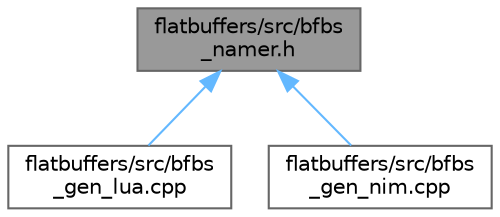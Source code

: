 digraph "flatbuffers/src/bfbs_namer.h"
{
 // LATEX_PDF_SIZE
  bgcolor="transparent";
  edge [fontname=Helvetica,fontsize=10,labelfontname=Helvetica,labelfontsize=10];
  node [fontname=Helvetica,fontsize=10,shape=box,height=0.2,width=0.4];
  Node1 [id="Node000001",label="flatbuffers/src/bfbs\l_namer.h",height=0.2,width=0.4,color="gray40", fillcolor="grey60", style="filled", fontcolor="black",tooltip=" "];
  Node1 -> Node2 [id="edge1_Node000001_Node000002",dir="back",color="steelblue1",style="solid",tooltip=" "];
  Node2 [id="Node000002",label="flatbuffers/src/bfbs\l_gen_lua.cpp",height=0.2,width=0.4,color="grey40", fillcolor="white", style="filled",URL="$bfbs__gen__lua_8cpp.html",tooltip=" "];
  Node1 -> Node3 [id="edge2_Node000001_Node000003",dir="back",color="steelblue1",style="solid",tooltip=" "];
  Node3 [id="Node000003",label="flatbuffers/src/bfbs\l_gen_nim.cpp",height=0.2,width=0.4,color="grey40", fillcolor="white", style="filled",URL="$bfbs__gen__nim_8cpp.html",tooltip=" "];
}
